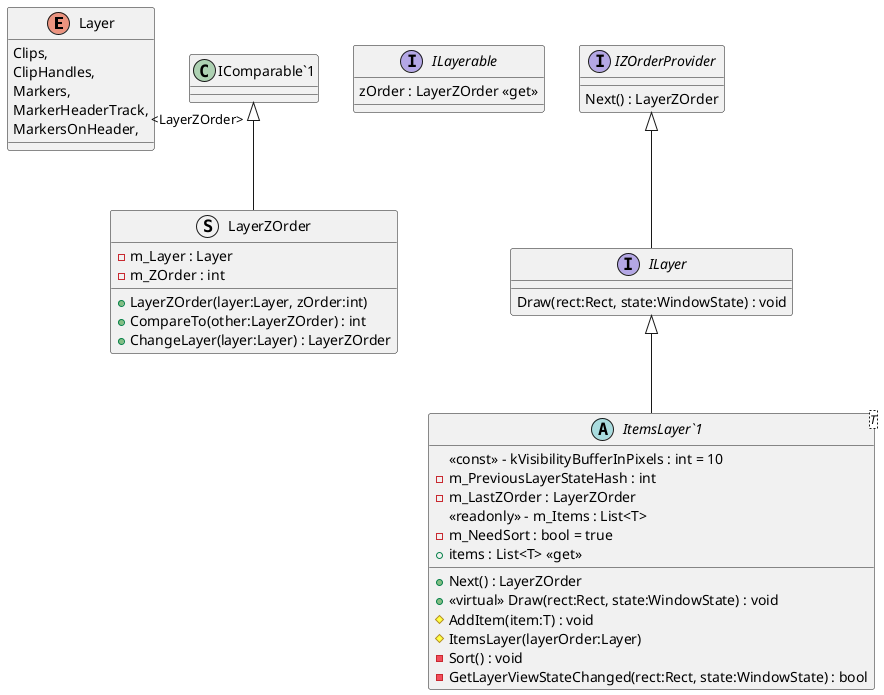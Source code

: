 @startuml
enum Layer {
    Clips,
    ClipHandles,
    Markers,
    MarkerHeaderTrack,
    MarkersOnHeader,
}
struct LayerZOrder {
    - m_Layer : Layer
    - m_ZOrder : int
    + LayerZOrder(layer:Layer, zOrder:int)
    + CompareTo(other:LayerZOrder) : int
    + ChangeLayer(layer:Layer) : LayerZOrder
}
interface ILayerable {
    zOrder : LayerZOrder <<get>>
}
interface IZOrderProvider {
    Next() : LayerZOrder
}
interface ILayer {
    Draw(rect:Rect, state:WindowState) : void
}
abstract class "ItemsLayer`1"<T> {
    <<const>> - kVisibilityBufferInPixels : int = 10
    - m_PreviousLayerStateHash : int
    - m_LastZOrder : LayerZOrder
    + Next() : LayerZOrder
    <<readonly>> - m_Items : List<T>
    - m_NeedSort : bool = true
    + <<virtual>> Draw(rect:Rect, state:WindowState) : void
    + items : List<T> <<get>>
    # AddItem(item:T) : void
    # ItemsLayer(layerOrder:Layer)
    - Sort() : void
    - GetLayerViewStateChanged(rect:Rect, state:WindowState) : bool
}
"IComparable`1" "<LayerZOrder>" <|-- LayerZOrder
IZOrderProvider <|-- ILayer
ILayer <|-- "ItemsLayer`1"
@enduml
